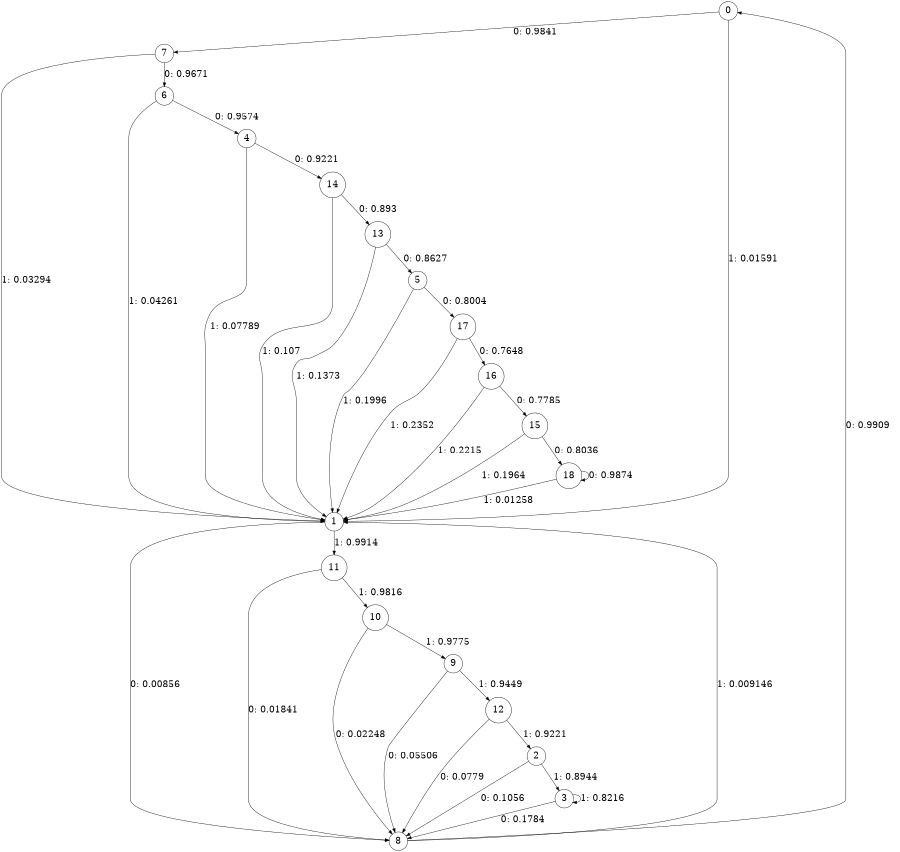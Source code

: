 digraph "ch3_both_grouped_df_L12" {
size = "6,8.5";
ratio = "fill";
node [shape = circle];
node [fontsize = 24];
edge [fontsize = 24];
0 -> 7 [label = "0: 0.9841   "];
0 -> 1 [label = "1: 0.01591  "];
1 -> 8 [label = "0: 0.00856  "];
1 -> 11 [label = "1: 0.9914   "];
2 -> 8 [label = "0: 0.1056   "];
2 -> 3 [label = "1: 0.8944   "];
3 -> 8 [label = "0: 0.1784   "];
3 -> 3 [label = "1: 0.8216   "];
4 -> 14 [label = "0: 0.9221   "];
4 -> 1 [label = "1: 0.07789  "];
5 -> 17 [label = "0: 0.8004   "];
5 -> 1 [label = "1: 0.1996   "];
6 -> 4 [label = "0: 0.9574   "];
6 -> 1 [label = "1: 0.04261  "];
7 -> 6 [label = "0: 0.9671   "];
7 -> 1 [label = "1: 0.03294  "];
8 -> 0 [label = "0: 0.9909   "];
8 -> 1 [label = "1: 0.009146  "];
9 -> 8 [label = "0: 0.05506  "];
9 -> 12 [label = "1: 0.9449   "];
10 -> 8 [label = "0: 0.02248  "];
10 -> 9 [label = "1: 0.9775   "];
11 -> 8 [label = "0: 0.01841  "];
11 -> 10 [label = "1: 0.9816   "];
12 -> 8 [label = "0: 0.0779   "];
12 -> 2 [label = "1: 0.9221   "];
13 -> 5 [label = "0: 0.8627   "];
13 -> 1 [label = "1: 0.1373   "];
14 -> 13 [label = "0: 0.893    "];
14 -> 1 [label = "1: 0.107    "];
15 -> 18 [label = "0: 0.8036   "];
15 -> 1 [label = "1: 0.1964   "];
16 -> 15 [label = "0: 0.7785   "];
16 -> 1 [label = "1: 0.2215   "];
17 -> 16 [label = "0: 0.7648   "];
17 -> 1 [label = "1: 0.2352   "];
18 -> 18 [label = "0: 0.9874   "];
18 -> 1 [label = "1: 0.01258  "];
}